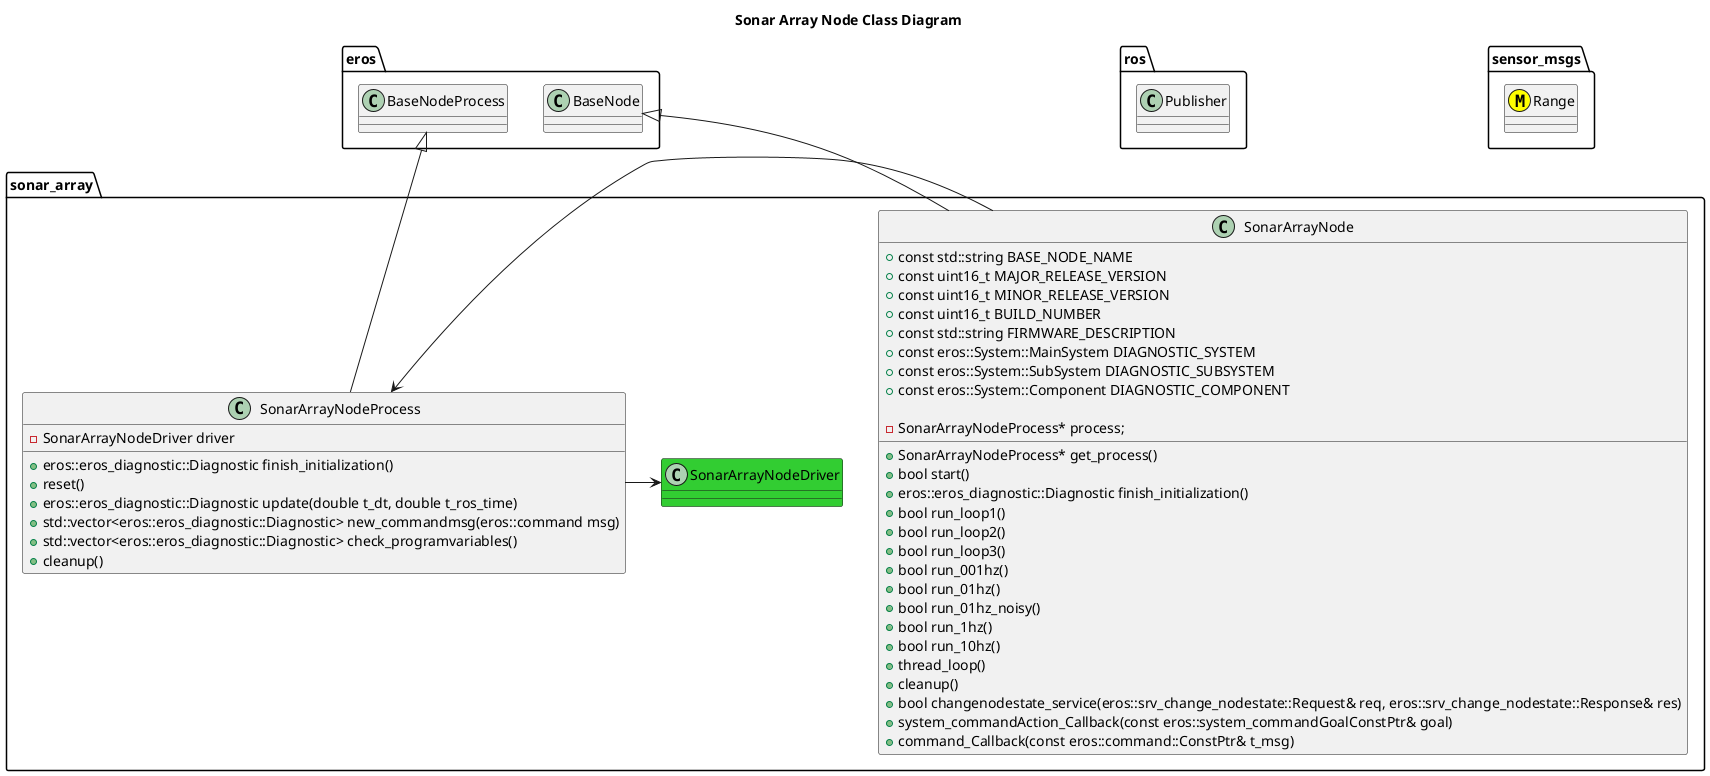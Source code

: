 @startuml
title Sonar Array Node Class Diagram
package ros {
  class Publisher
}
package eros {
  class BaseNode
  class BaseNodeProcess
}
package sensor_msgs {
    class Range <<(M,#FFFF00)>>
}
package sonar_array {
  class SonarArrayNode  {
      +const std::string BASE_NODE_NAME
      +const uint16_t MAJOR_RELEASE_VERSION
      +const uint16_t MINOR_RELEASE_VERSION
      +const uint16_t BUILD_NUMBER
      +const std::string FIRMWARE_DESCRIPTION
      +const eros::System::MainSystem DIAGNOSTIC_SYSTEM
      +const eros::System::SubSystem DIAGNOSTIC_SUBSYSTEM
      +const eros::System::Component DIAGNOSTIC_COMPONENT
      +SonarArrayNodeProcess* get_process()
      +bool start()
      +eros::eros_diagnostic::Diagnostic finish_initialization()
      +bool run_loop1()
      +bool run_loop2()
      +bool run_loop3()
      +bool run_001hz()
      +bool run_01hz()
      +bool run_01hz_noisy()
      +bool run_1hz()
      +bool run_10hz()
      +thread_loop()
      +cleanup()
      +bool changenodestate_service(eros::srv_change_nodestate::Request& req, eros::srv_change_nodestate::Response& res)
      +system_commandAction_Callback(const eros::system_commandGoalConstPtr& goal)
      +command_Callback(const eros::command::ConstPtr& t_msg)

      -SonarArrayNodeProcess* process;
  }
  class SonarArrayNodeProcess  {
      +eros::eros_diagnostic::Diagnostic finish_initialization()
      +reset()
      +eros::eros_diagnostic::Diagnostic update(double t_dt, double t_ros_time)
      +std::vector<eros::eros_diagnostic::Diagnostic> new_commandmsg(eros::command msg)
      +std::vector<eros::eros_diagnostic::Diagnostic> check_programvariables()
      +cleanup()
      -SonarArrayNodeDriver driver

  }
  class SonarArrayNodeDriver #LimeGreen 
  BaseNode <|-- SonarArrayNode
  BaseNodeProcess <|-- SonarArrayNodeProcess
  SonarArrayNode -> SonarArrayNodeProcess
  SonarArrayNodeProcess -> SonarArrayNodeDriver
}
@enduml